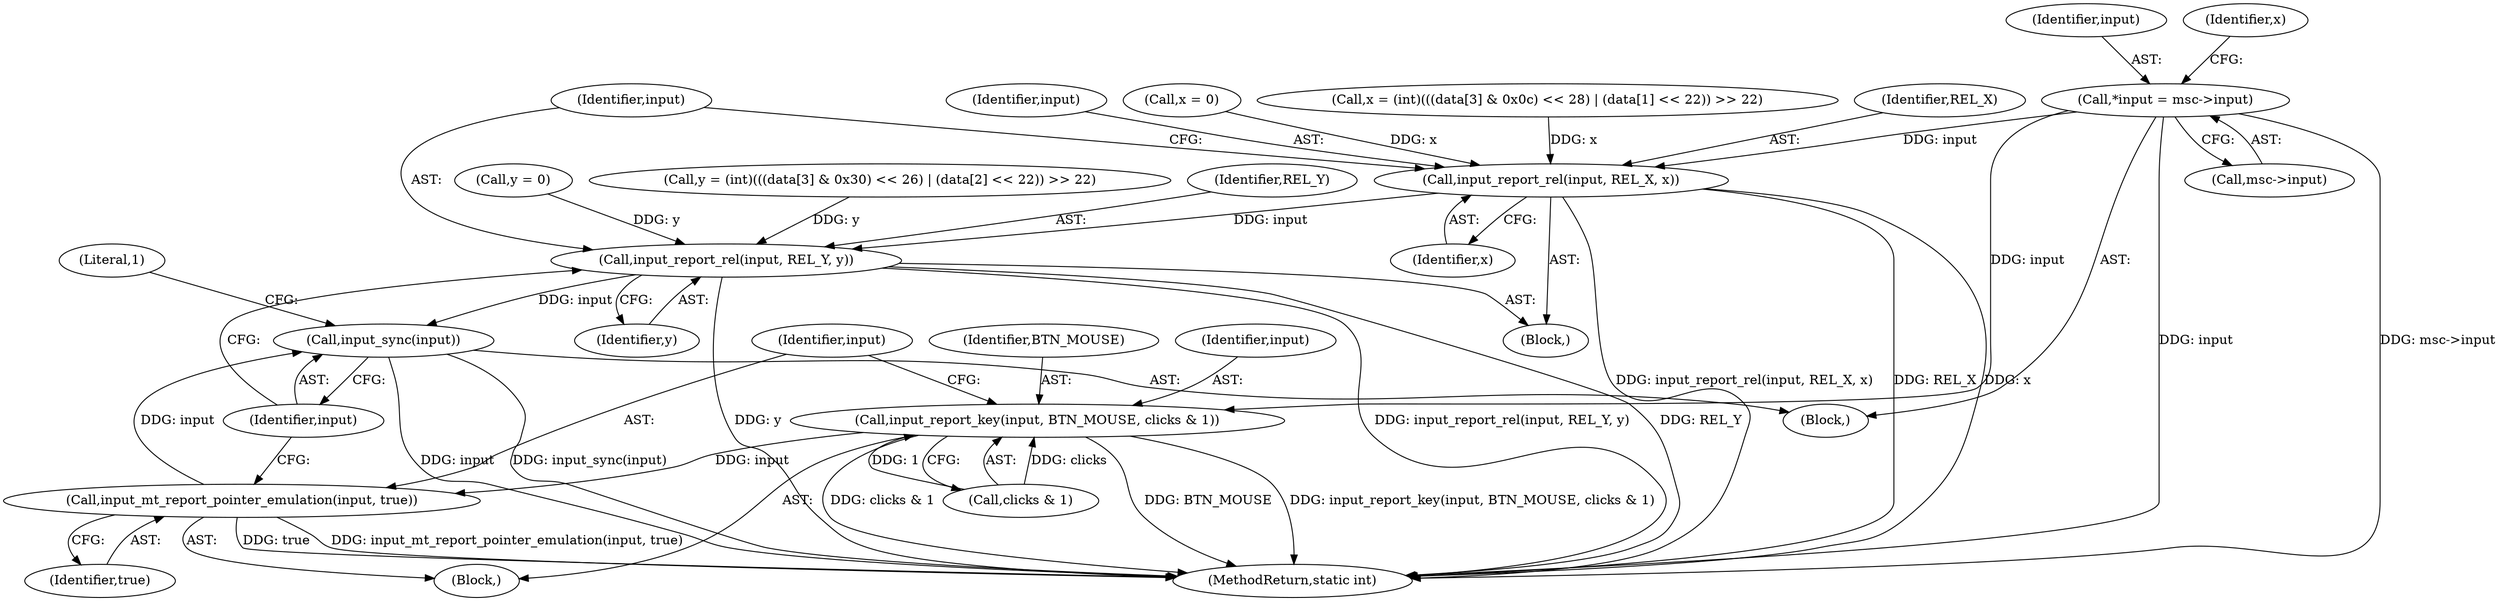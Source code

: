 digraph "0_linux_c54def7bd64d7c0b6993336abcffb8444795bf38@pointer" {
"1000119" [label="(Call,*input = msc->input)"];
"1000352" [label="(Call,input_report_rel(input, REL_X, x))"];
"1000356" [label="(Call,input_report_rel(input, REL_Y, y))"];
"1000371" [label="(Call,input_sync(input))"];
"1000362" [label="(Call,input_report_key(input, BTN_MOUSE, clicks & 1))"];
"1000368" [label="(Call,input_mt_report_pointer_emulation(input, true))"];
"1000282" [label="(Call,y = (int)(((data[3] & 0x30) << 26) | (data[2] << 22)) >> 22)"];
"1000371" [label="(Call,input_sync(input))"];
"1000368" [label="(Call,input_mt_report_pointer_emulation(input, true))"];
"1000372" [label="(Identifier,input)"];
"1000369" [label="(Identifier,input)"];
"1000112" [label="(Block,)"];
"1000119" [label="(Call,*input = msc->input)"];
"1000362" [label="(Call,input_report_key(input, BTN_MOUSE, clicks & 1))"];
"1000365" [label="(Call,clicks & 1)"];
"1000361" [label="(Block,)"];
"1000346" [label="(Block,)"];
"1000120" [label="(Identifier,input)"];
"1000364" [label="(Identifier,BTN_MOUSE)"];
"1000354" [label="(Identifier,REL_X)"];
"1000357" [label="(Identifier,input)"];
"1000353" [label="(Identifier,input)"];
"1000355" [label="(Identifier,x)"];
"1000125" [label="(Call,x = 0)"];
"1000358" [label="(Identifier,REL_Y)"];
"1000374" [label="(Literal,1)"];
"1000363" [label="(Identifier,input)"];
"1000352" [label="(Call,input_report_rel(input, REL_X, x))"];
"1000356" [label="(Call,input_report_rel(input, REL_Y, y))"];
"1000370" [label="(Identifier,true)"];
"1000359" [label="(Identifier,y)"];
"1000121" [label="(Call,msc->input)"];
"1000375" [label="(MethodReturn,static int)"];
"1000263" [label="(Call,x = (int)(((data[3] & 0x0c) << 28) | (data[1] << 22)) >> 22)"];
"1000126" [label="(Identifier,x)"];
"1000129" [label="(Call,y = 0)"];
"1000119" -> "1000112"  [label="AST: "];
"1000119" -> "1000121"  [label="CFG: "];
"1000120" -> "1000119"  [label="AST: "];
"1000121" -> "1000119"  [label="AST: "];
"1000126" -> "1000119"  [label="CFG: "];
"1000119" -> "1000375"  [label="DDG: msc->input"];
"1000119" -> "1000375"  [label="DDG: input"];
"1000119" -> "1000352"  [label="DDG: input"];
"1000119" -> "1000362"  [label="DDG: input"];
"1000352" -> "1000346"  [label="AST: "];
"1000352" -> "1000355"  [label="CFG: "];
"1000353" -> "1000352"  [label="AST: "];
"1000354" -> "1000352"  [label="AST: "];
"1000355" -> "1000352"  [label="AST: "];
"1000357" -> "1000352"  [label="CFG: "];
"1000352" -> "1000375"  [label="DDG: input_report_rel(input, REL_X, x)"];
"1000352" -> "1000375"  [label="DDG: REL_X"];
"1000352" -> "1000375"  [label="DDG: x"];
"1000125" -> "1000352"  [label="DDG: x"];
"1000263" -> "1000352"  [label="DDG: x"];
"1000352" -> "1000356"  [label="DDG: input"];
"1000356" -> "1000346"  [label="AST: "];
"1000356" -> "1000359"  [label="CFG: "];
"1000357" -> "1000356"  [label="AST: "];
"1000358" -> "1000356"  [label="AST: "];
"1000359" -> "1000356"  [label="AST: "];
"1000372" -> "1000356"  [label="CFG: "];
"1000356" -> "1000375"  [label="DDG: input_report_rel(input, REL_Y, y)"];
"1000356" -> "1000375"  [label="DDG: REL_Y"];
"1000356" -> "1000375"  [label="DDG: y"];
"1000129" -> "1000356"  [label="DDG: y"];
"1000282" -> "1000356"  [label="DDG: y"];
"1000356" -> "1000371"  [label="DDG: input"];
"1000371" -> "1000112"  [label="AST: "];
"1000371" -> "1000372"  [label="CFG: "];
"1000372" -> "1000371"  [label="AST: "];
"1000374" -> "1000371"  [label="CFG: "];
"1000371" -> "1000375"  [label="DDG: input"];
"1000371" -> "1000375"  [label="DDG: input_sync(input)"];
"1000368" -> "1000371"  [label="DDG: input"];
"1000362" -> "1000361"  [label="AST: "];
"1000362" -> "1000365"  [label="CFG: "];
"1000363" -> "1000362"  [label="AST: "];
"1000364" -> "1000362"  [label="AST: "];
"1000365" -> "1000362"  [label="AST: "];
"1000369" -> "1000362"  [label="CFG: "];
"1000362" -> "1000375"  [label="DDG: clicks & 1"];
"1000362" -> "1000375"  [label="DDG: BTN_MOUSE"];
"1000362" -> "1000375"  [label="DDG: input_report_key(input, BTN_MOUSE, clicks & 1)"];
"1000365" -> "1000362"  [label="DDG: clicks"];
"1000365" -> "1000362"  [label="DDG: 1"];
"1000362" -> "1000368"  [label="DDG: input"];
"1000368" -> "1000361"  [label="AST: "];
"1000368" -> "1000370"  [label="CFG: "];
"1000369" -> "1000368"  [label="AST: "];
"1000370" -> "1000368"  [label="AST: "];
"1000372" -> "1000368"  [label="CFG: "];
"1000368" -> "1000375"  [label="DDG: true"];
"1000368" -> "1000375"  [label="DDG: input_mt_report_pointer_emulation(input, true)"];
}
